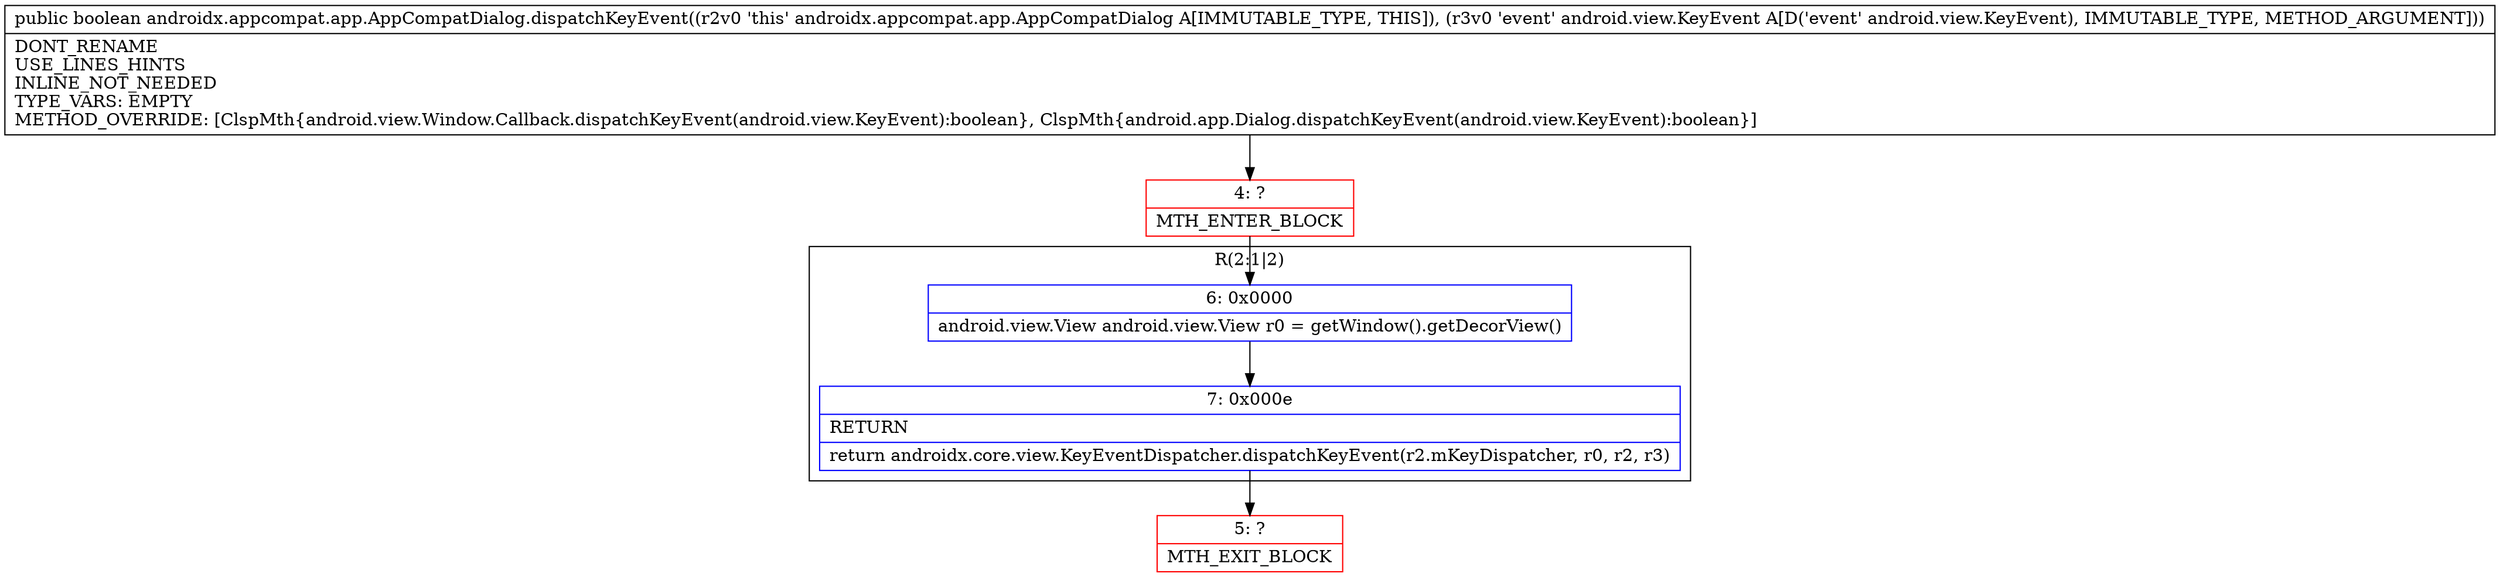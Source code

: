 digraph "CFG forandroidx.appcompat.app.AppCompatDialog.dispatchKeyEvent(Landroid\/view\/KeyEvent;)Z" {
subgraph cluster_Region_701520615 {
label = "R(2:1|2)";
node [shape=record,color=blue];
Node_6 [shape=record,label="{6\:\ 0x0000|android.view.View android.view.View r0 = getWindow().getDecorView()\l}"];
Node_7 [shape=record,label="{7\:\ 0x000e|RETURN\l|return androidx.core.view.KeyEventDispatcher.dispatchKeyEvent(r2.mKeyDispatcher, r0, r2, r3)\l}"];
}
Node_4 [shape=record,color=red,label="{4\:\ ?|MTH_ENTER_BLOCK\l}"];
Node_5 [shape=record,color=red,label="{5\:\ ?|MTH_EXIT_BLOCK\l}"];
MethodNode[shape=record,label="{public boolean androidx.appcompat.app.AppCompatDialog.dispatchKeyEvent((r2v0 'this' androidx.appcompat.app.AppCompatDialog A[IMMUTABLE_TYPE, THIS]), (r3v0 'event' android.view.KeyEvent A[D('event' android.view.KeyEvent), IMMUTABLE_TYPE, METHOD_ARGUMENT]))  | DONT_RENAME\lUSE_LINES_HINTS\lINLINE_NOT_NEEDED\lTYPE_VARS: EMPTY\lMETHOD_OVERRIDE: [ClspMth\{android.view.Window.Callback.dispatchKeyEvent(android.view.KeyEvent):boolean\}, ClspMth\{android.app.Dialog.dispatchKeyEvent(android.view.KeyEvent):boolean\}]\l}"];
MethodNode -> Node_4;Node_6 -> Node_7;
Node_7 -> Node_5;
Node_4 -> Node_6;
}

